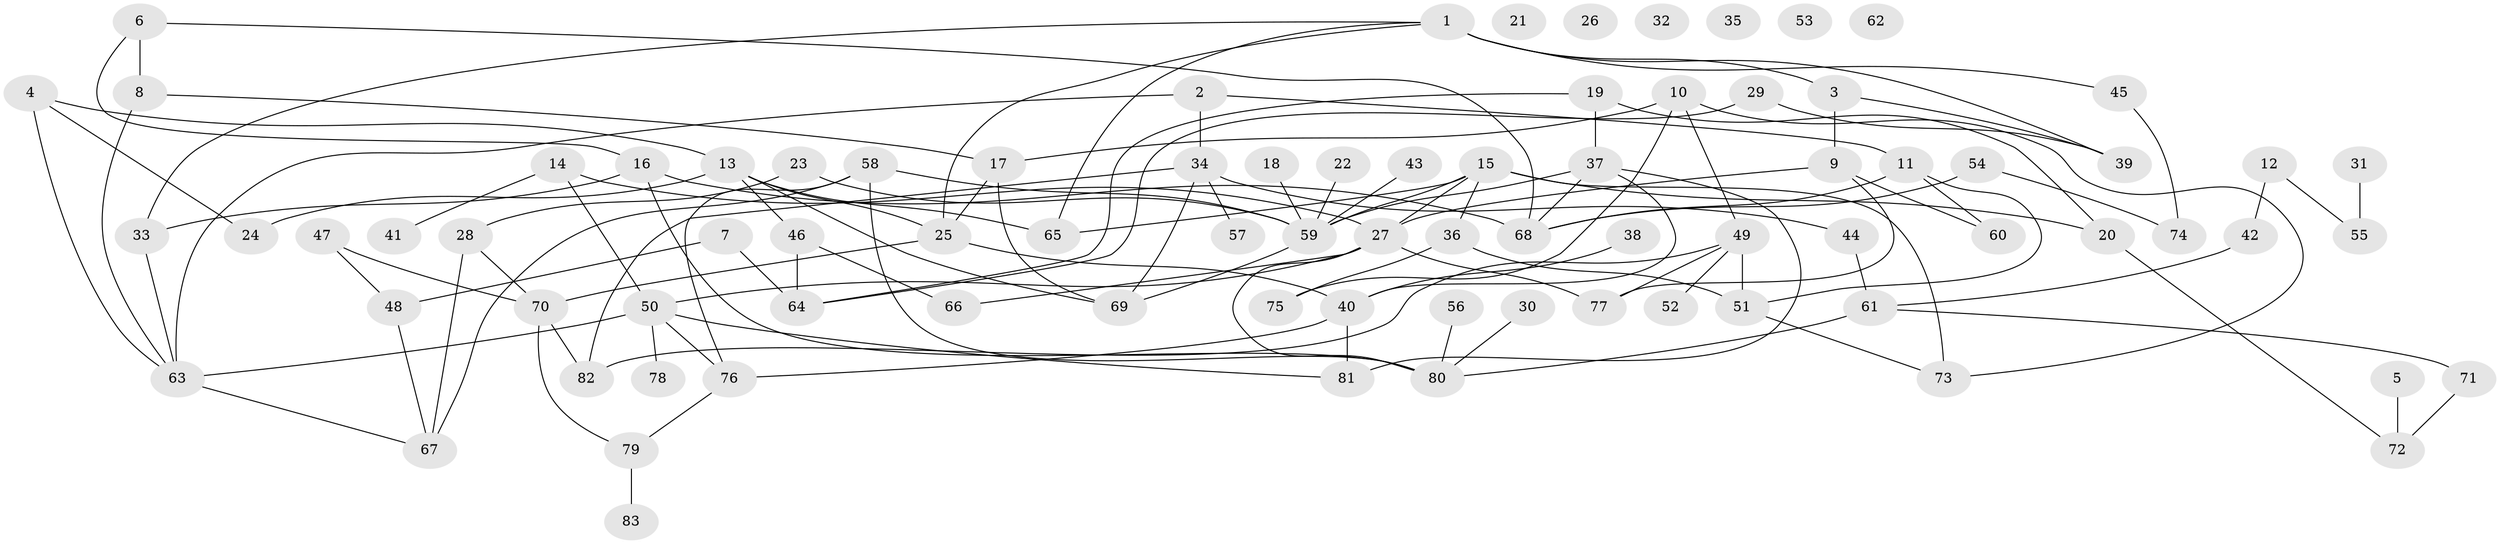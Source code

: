 // coarse degree distribution, {2: 0.21428571428571427, 1: 0.17857142857142858, 7: 0.07142857142857142, 4: 0.10714285714285714, 6: 0.07142857142857142, 5: 0.10714285714285714, 8: 0.07142857142857142, 9: 0.07142857142857142, 10: 0.03571428571428571, 3: 0.07142857142857142}
// Generated by graph-tools (version 1.1) at 2025/35/03/04/25 23:35:57]
// undirected, 83 vertices, 121 edges
graph export_dot {
  node [color=gray90,style=filled];
  1;
  2;
  3;
  4;
  5;
  6;
  7;
  8;
  9;
  10;
  11;
  12;
  13;
  14;
  15;
  16;
  17;
  18;
  19;
  20;
  21;
  22;
  23;
  24;
  25;
  26;
  27;
  28;
  29;
  30;
  31;
  32;
  33;
  34;
  35;
  36;
  37;
  38;
  39;
  40;
  41;
  42;
  43;
  44;
  45;
  46;
  47;
  48;
  49;
  50;
  51;
  52;
  53;
  54;
  55;
  56;
  57;
  58;
  59;
  60;
  61;
  62;
  63;
  64;
  65;
  66;
  67;
  68;
  69;
  70;
  71;
  72;
  73;
  74;
  75;
  76;
  77;
  78;
  79;
  80;
  81;
  82;
  83;
  1 -- 3;
  1 -- 25;
  1 -- 33;
  1 -- 39;
  1 -- 45;
  1 -- 65;
  2 -- 11;
  2 -- 34;
  2 -- 63;
  3 -- 9;
  3 -- 39;
  4 -- 13;
  4 -- 24;
  4 -- 63;
  5 -- 72;
  6 -- 8;
  6 -- 16;
  6 -- 68;
  7 -- 48;
  7 -- 64;
  8 -- 17;
  8 -- 63;
  9 -- 27;
  9 -- 60;
  9 -- 77;
  10 -- 17;
  10 -- 49;
  10 -- 73;
  10 -- 75;
  11 -- 51;
  11 -- 60;
  11 -- 68;
  12 -- 42;
  12 -- 55;
  13 -- 24;
  13 -- 25;
  13 -- 46;
  13 -- 65;
  13 -- 69;
  14 -- 27;
  14 -- 41;
  14 -- 50;
  15 -- 20;
  15 -- 27;
  15 -- 36;
  15 -- 59;
  15 -- 65;
  15 -- 73;
  16 -- 33;
  16 -- 68;
  16 -- 80;
  17 -- 25;
  17 -- 69;
  18 -- 59;
  19 -- 20;
  19 -- 37;
  19 -- 64;
  20 -- 72;
  22 -- 59;
  23 -- 28;
  23 -- 59;
  25 -- 40;
  25 -- 70;
  27 -- 50;
  27 -- 66;
  27 -- 77;
  27 -- 80;
  28 -- 67;
  28 -- 70;
  29 -- 39;
  29 -- 64;
  30 -- 80;
  31 -- 55;
  33 -- 63;
  34 -- 44;
  34 -- 57;
  34 -- 69;
  34 -- 82;
  36 -- 51;
  36 -- 75;
  37 -- 40;
  37 -- 59;
  37 -- 68;
  37 -- 81;
  38 -- 40;
  40 -- 76;
  40 -- 81;
  42 -- 61;
  43 -- 59;
  44 -- 61;
  45 -- 74;
  46 -- 64;
  46 -- 66;
  47 -- 48;
  47 -- 70;
  48 -- 67;
  49 -- 51;
  49 -- 52;
  49 -- 77;
  49 -- 82;
  50 -- 63;
  50 -- 76;
  50 -- 78;
  50 -- 81;
  51 -- 73;
  54 -- 68;
  54 -- 74;
  56 -- 80;
  58 -- 59;
  58 -- 67;
  58 -- 76;
  58 -- 80;
  59 -- 69;
  61 -- 71;
  61 -- 80;
  63 -- 67;
  70 -- 79;
  70 -- 82;
  71 -- 72;
  76 -- 79;
  79 -- 83;
}
